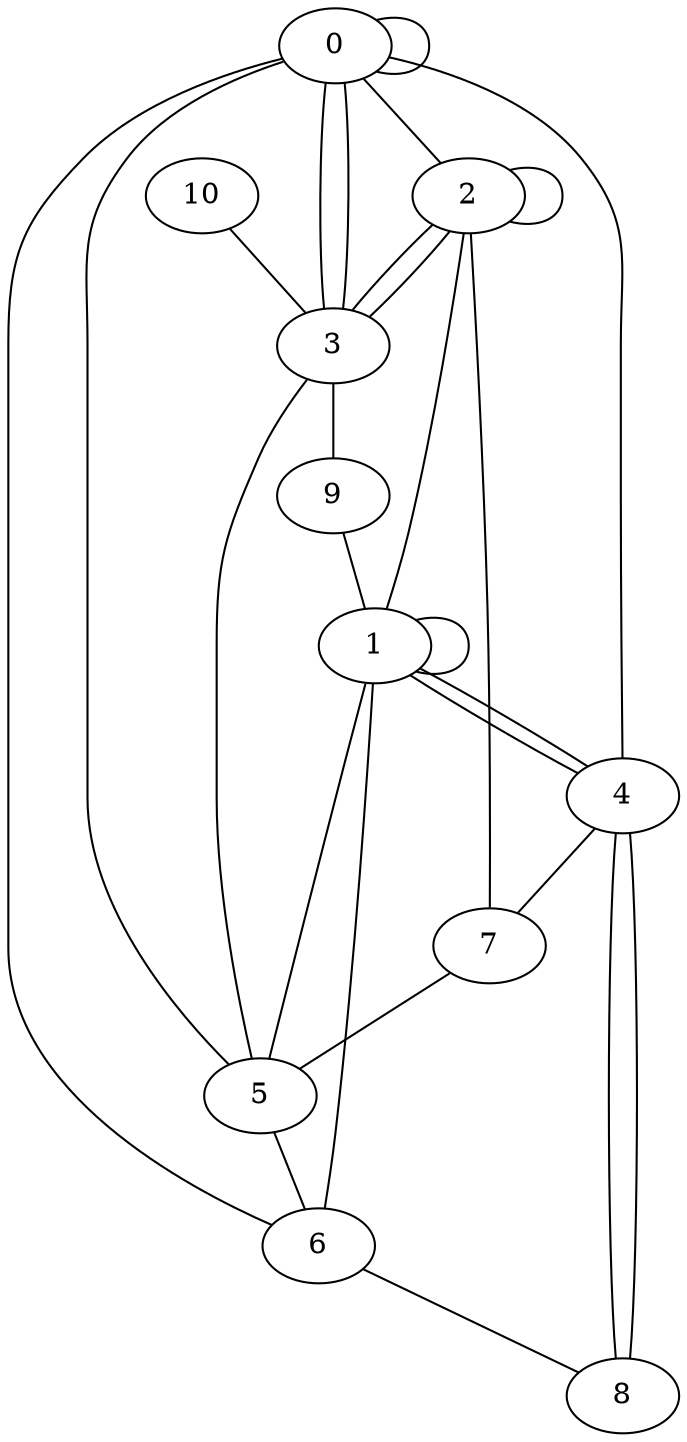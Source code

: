 graph G {
0;
1;
2;
3;
4;
5;
6;
7;
8;
9;
10;
1--4 ;
3--5 ;
1--1 ;
6--8 ;
2--1 ;
7--5 ;
0--5 ;
5--6 ;
9--1 ;
2--2 ;
8--4 ;
0--0 ;
3--9 ;
2--3 ;
0--6 ;
6--1 ;
4--8 ;
3--0 ;
10--3 ;
1--5 ;
2--7 ;
1--4 ;
4--0 ;
3--2 ;
0--3 ;
4--7 ;
0--2 ;
}
